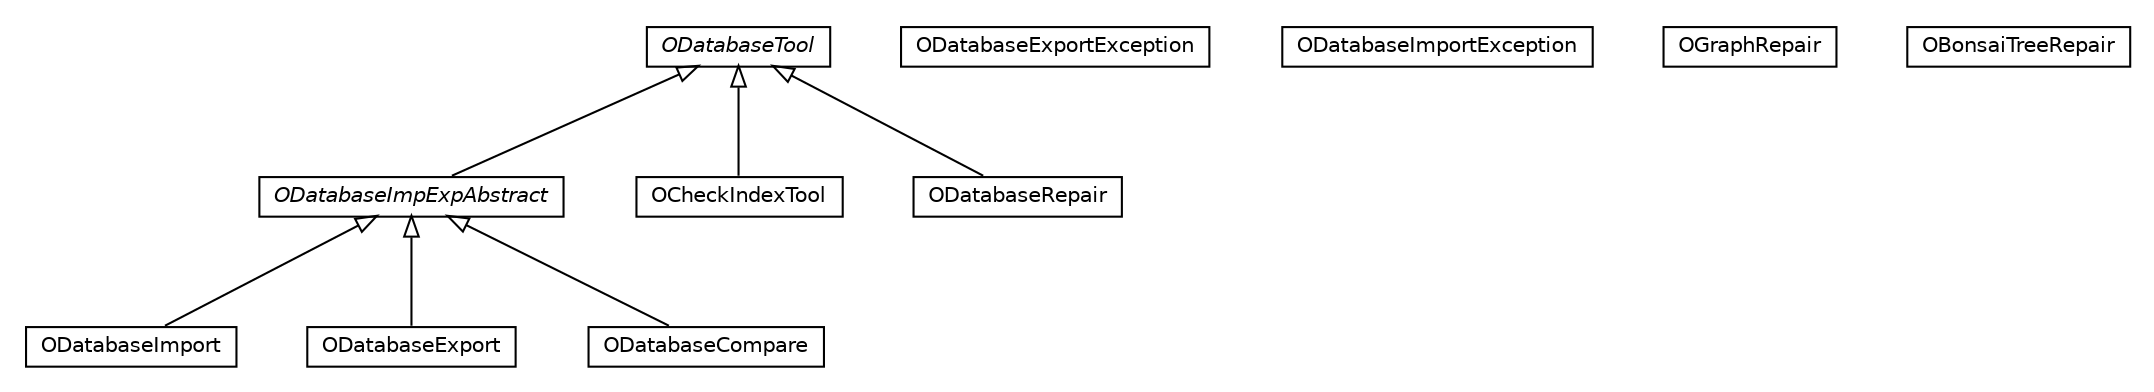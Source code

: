 #!/usr/local/bin/dot
#
# Class diagram 
# Generated by UMLGraph version R5_6-24-gf6e263 (http://www.umlgraph.org/)
#

digraph G {
	edge [fontname="Helvetica",fontsize=10,labelfontname="Helvetica",labelfontsize=10];
	node [fontname="Helvetica",fontsize=10,shape=plaintext];
	nodesep=0.25;
	ranksep=0.5;
	// com.orientechnologies.orient.core.db.tool.ODatabaseImport
	c102415 [label=<<table title="com.orientechnologies.orient.core.db.tool.ODatabaseImport" border="0" cellborder="1" cellspacing="0" cellpadding="2" port="p" href="./ODatabaseImport.html">
		<tr><td><table border="0" cellspacing="0" cellpadding="1">
<tr><td align="center" balign="center"> ODatabaseImport </td></tr>
		</table></td></tr>
		</table>>, URL="./ODatabaseImport.html", fontname="Helvetica", fontcolor="black", fontsize=10.0];
	// com.orientechnologies.orient.core.db.tool.ODatabaseExportException
	c102416 [label=<<table title="com.orientechnologies.orient.core.db.tool.ODatabaseExportException" border="0" cellborder="1" cellspacing="0" cellpadding="2" port="p" href="./ODatabaseExportException.html">
		<tr><td><table border="0" cellspacing="0" cellpadding="1">
<tr><td align="center" balign="center"> ODatabaseExportException </td></tr>
		</table></td></tr>
		</table>>, URL="./ODatabaseExportException.html", fontname="Helvetica", fontcolor="black", fontsize=10.0];
	// com.orientechnologies.orient.core.db.tool.ODatabaseImpExpAbstract
	c102417 [label=<<table title="com.orientechnologies.orient.core.db.tool.ODatabaseImpExpAbstract" border="0" cellborder="1" cellspacing="0" cellpadding="2" port="p" href="./ODatabaseImpExpAbstract.html">
		<tr><td><table border="0" cellspacing="0" cellpadding="1">
<tr><td align="center" balign="center"><font face="Helvetica-Oblique"> ODatabaseImpExpAbstract </font></td></tr>
		</table></td></tr>
		</table>>, URL="./ODatabaseImpExpAbstract.html", fontname="Helvetica", fontcolor="black", fontsize=10.0];
	// com.orientechnologies.orient.core.db.tool.ODatabaseExport
	c102418 [label=<<table title="com.orientechnologies.orient.core.db.tool.ODatabaseExport" border="0" cellborder="1" cellspacing="0" cellpadding="2" port="p" href="./ODatabaseExport.html">
		<tr><td><table border="0" cellspacing="0" cellpadding="1">
<tr><td align="center" balign="center"> ODatabaseExport </td></tr>
		</table></td></tr>
		</table>>, URL="./ODatabaseExport.html", fontname="Helvetica", fontcolor="black", fontsize=10.0];
	// com.orientechnologies.orient.core.db.tool.ODatabaseImportException
	c102419 [label=<<table title="com.orientechnologies.orient.core.db.tool.ODatabaseImportException" border="0" cellborder="1" cellspacing="0" cellpadding="2" port="p" href="./ODatabaseImportException.html">
		<tr><td><table border="0" cellspacing="0" cellpadding="1">
<tr><td align="center" balign="center"> ODatabaseImportException </td></tr>
		</table></td></tr>
		</table>>, URL="./ODatabaseImportException.html", fontname="Helvetica", fontcolor="black", fontsize=10.0];
	// com.orientechnologies.orient.core.db.tool.OCheckIndexTool
	c102420 [label=<<table title="com.orientechnologies.orient.core.db.tool.OCheckIndexTool" border="0" cellborder="1" cellspacing="0" cellpadding="2" port="p" href="./OCheckIndexTool.html">
		<tr><td><table border="0" cellspacing="0" cellpadding="1">
<tr><td align="center" balign="center"> OCheckIndexTool </td></tr>
		</table></td></tr>
		</table>>, URL="./OCheckIndexTool.html", fontname="Helvetica", fontcolor="black", fontsize=10.0];
	// com.orientechnologies.orient.core.db.tool.ODatabaseCompare
	c102421 [label=<<table title="com.orientechnologies.orient.core.db.tool.ODatabaseCompare" border="0" cellborder="1" cellspacing="0" cellpadding="2" port="p" href="./ODatabaseCompare.html">
		<tr><td><table border="0" cellspacing="0" cellpadding="1">
<tr><td align="center" balign="center"> ODatabaseCompare </td></tr>
		</table></td></tr>
		</table>>, URL="./ODatabaseCompare.html", fontname="Helvetica", fontcolor="black", fontsize=10.0];
	// com.orientechnologies.orient.core.db.tool.ODatabaseRepair
	c102422 [label=<<table title="com.orientechnologies.orient.core.db.tool.ODatabaseRepair" border="0" cellborder="1" cellspacing="0" cellpadding="2" port="p" href="./ODatabaseRepair.html">
		<tr><td><table border="0" cellspacing="0" cellpadding="1">
<tr><td align="center" balign="center"> ODatabaseRepair </td></tr>
		</table></td></tr>
		</table>>, URL="./ODatabaseRepair.html", fontname="Helvetica", fontcolor="black", fontsize=10.0];
	// com.orientechnologies.orient.core.db.tool.OGraphRepair
	c102423 [label=<<table title="com.orientechnologies.orient.core.db.tool.OGraphRepair" border="0" cellborder="1" cellspacing="0" cellpadding="2" port="p" href="./OGraphRepair.html">
		<tr><td><table border="0" cellspacing="0" cellpadding="1">
<tr><td align="center" balign="center"> OGraphRepair </td></tr>
		</table></td></tr>
		</table>>, URL="./OGraphRepair.html", fontname="Helvetica", fontcolor="black", fontsize=10.0];
	// com.orientechnologies.orient.core.db.tool.ODatabaseTool
	c102424 [label=<<table title="com.orientechnologies.orient.core.db.tool.ODatabaseTool" border="0" cellborder="1" cellspacing="0" cellpadding="2" port="p" href="./ODatabaseTool.html">
		<tr><td><table border="0" cellspacing="0" cellpadding="1">
<tr><td align="center" balign="center"><font face="Helvetica-Oblique"> ODatabaseTool </font></td></tr>
		</table></td></tr>
		</table>>, URL="./ODatabaseTool.html", fontname="Helvetica", fontcolor="black", fontsize=10.0];
	// com.orientechnologies.orient.core.db.tool.OBonsaiTreeRepair
	c102425 [label=<<table title="com.orientechnologies.orient.core.db.tool.OBonsaiTreeRepair" border="0" cellborder="1" cellspacing="0" cellpadding="2" port="p" href="./OBonsaiTreeRepair.html">
		<tr><td><table border="0" cellspacing="0" cellpadding="1">
<tr><td align="center" balign="center"> OBonsaiTreeRepair </td></tr>
		</table></td></tr>
		</table>>, URL="./OBonsaiTreeRepair.html", fontname="Helvetica", fontcolor="black", fontsize=10.0];
	//com.orientechnologies.orient.core.db.tool.ODatabaseImport extends com.orientechnologies.orient.core.db.tool.ODatabaseImpExpAbstract
	c102417:p -> c102415:p [dir=back,arrowtail=empty];
	//com.orientechnologies.orient.core.db.tool.ODatabaseImpExpAbstract extends com.orientechnologies.orient.core.db.tool.ODatabaseTool
	c102424:p -> c102417:p [dir=back,arrowtail=empty];
	//com.orientechnologies.orient.core.db.tool.ODatabaseExport extends com.orientechnologies.orient.core.db.tool.ODatabaseImpExpAbstract
	c102417:p -> c102418:p [dir=back,arrowtail=empty];
	//com.orientechnologies.orient.core.db.tool.OCheckIndexTool extends com.orientechnologies.orient.core.db.tool.ODatabaseTool
	c102424:p -> c102420:p [dir=back,arrowtail=empty];
	//com.orientechnologies.orient.core.db.tool.ODatabaseCompare extends com.orientechnologies.orient.core.db.tool.ODatabaseImpExpAbstract
	c102417:p -> c102421:p [dir=back,arrowtail=empty];
	//com.orientechnologies.orient.core.db.tool.ODatabaseRepair extends com.orientechnologies.orient.core.db.tool.ODatabaseTool
	c102424:p -> c102422:p [dir=back,arrowtail=empty];
}

